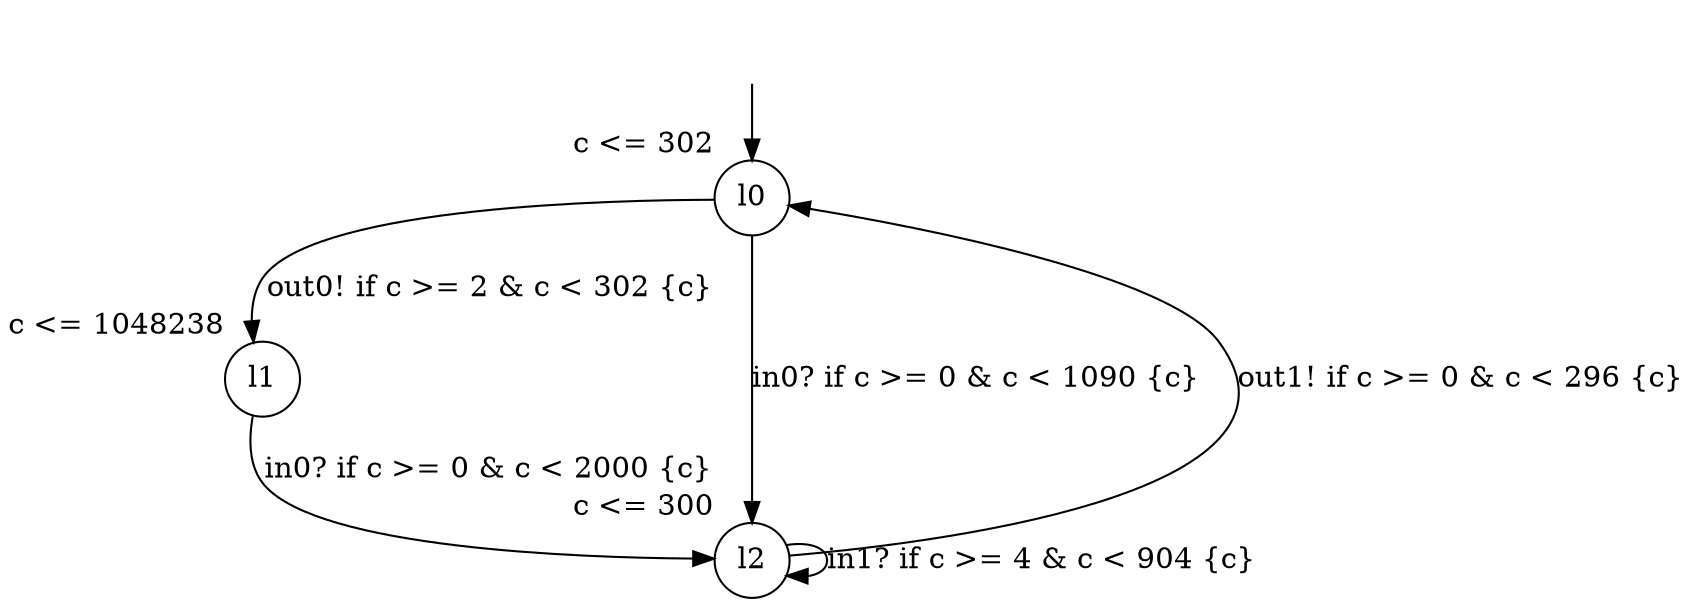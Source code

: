 digraph g {
__start0 [label="" shape="none"];
l0 [shape="circle" margin=0 label="l0", xlabel="c <= 302"];
l1 [shape="circle" margin=0 label="l1", xlabel="c <= 1048238"];
l2 [shape="circle" margin=0 label="l2", xlabel="c <= 300"];
l0 -> l1 [label="out0! if c >= 2 & c < 302 {c} "];
l0 -> l2 [label="in0? if c >= 0 & c < 1090 {c} "];
l1 -> l2 [label="in0? if c >= 0 & c < 2000 {c} "];
l2 -> l0 [label="out1! if c >= 0 & c < 296 {c} "];
l2 -> l2 [label="in1? if c >= 4 & c < 904 {c} "];
__start0 -> l0;
}
